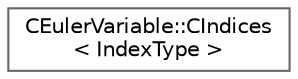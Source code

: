 digraph "Graphical Class Hierarchy"
{
 // LATEX_PDF_SIZE
  bgcolor="transparent";
  edge [fontname=Helvetica,fontsize=10,labelfontname=Helvetica,labelfontsize=10];
  node [fontname=Helvetica,fontsize=10,shape=box,height=0.2,width=0.4];
  rankdir="LR";
  Node0 [id="Node000000",label="CEulerVariable::CIndices\l\< IndexType \>",height=0.2,width=0.4,color="grey40", fillcolor="white", style="filled",URL="$structCEulerVariable_1_1CIndices.html",tooltip=" "];
}
